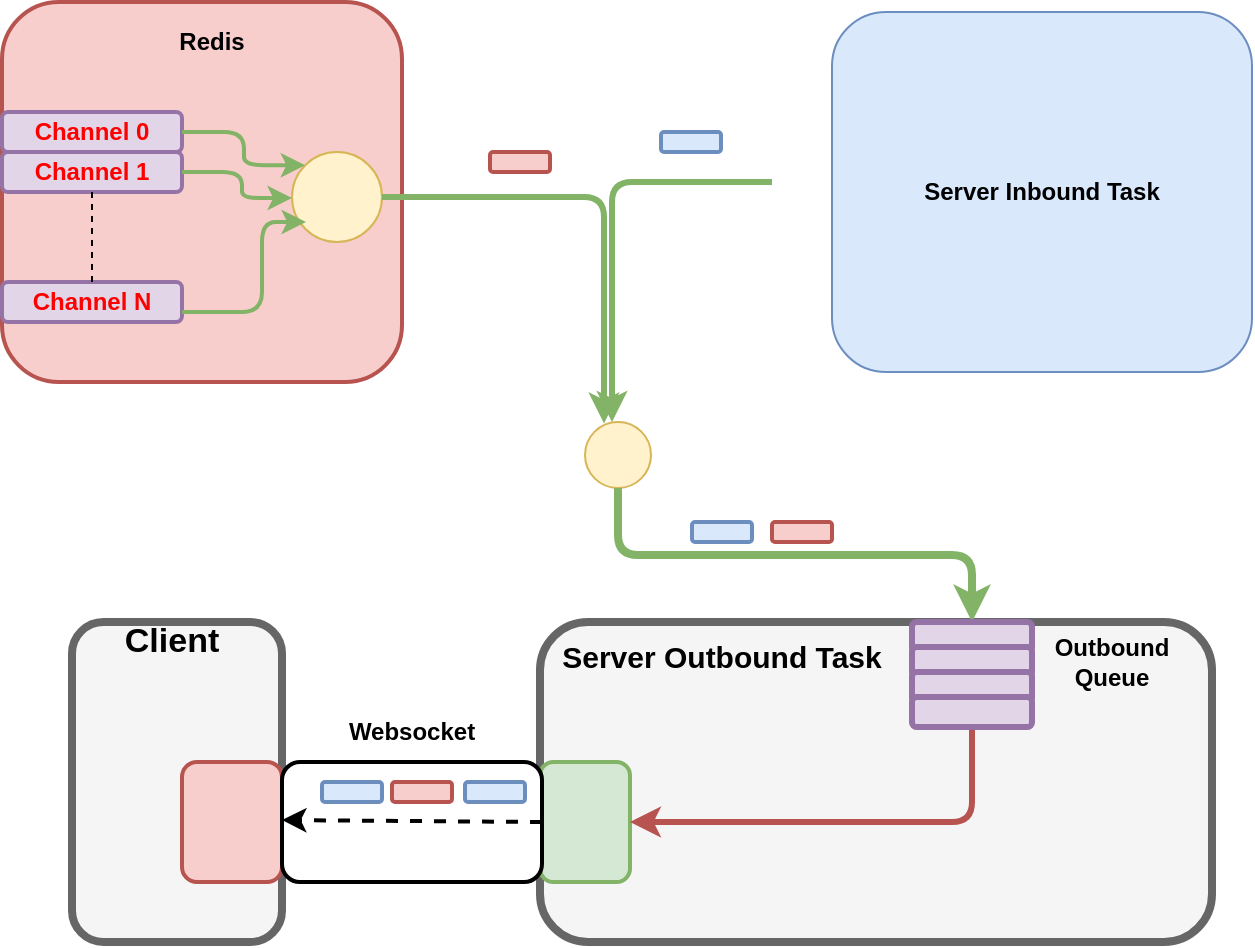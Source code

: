 <mxfile version="13.10.0" type="embed">
    <diagram id="-0s2P20uroi0EVau9qgd" name="Page-1">
        <mxGraphModel dx="1199" dy="1759" grid="1" gridSize="10" guides="1" tooltips="1" connect="1" arrows="1" fold="1" page="1" pageScale="1" pageWidth="850" pageHeight="1100" math="0" shadow="0">
            <root>
                <mxCell id="0"/>
                <mxCell id="1" parent="0"/>
                <mxCell id="TSie4cTHzgcR8lznAA3S-28" value="" style="rounded=1;whiteSpace=wrap;html=1;fillColor=#f8cecc;strokeColor=#b85450;strokeWidth=2;" parent="1" vertex="1">
                    <mxGeometry x="285" y="-230" width="200" height="190" as="geometry"/>
                </mxCell>
                <mxCell id="TSie4cTHzgcR8lznAA3S-13" value="" style="rounded=1;whiteSpace=wrap;html=1;fillColor=#f5f5f5;strokeColor=#666666;fontColor=#333333;strokeWidth=4;" parent="1" vertex="1">
                    <mxGeometry x="320" y="80" width="105" height="160" as="geometry"/>
                </mxCell>
                <mxCell id="l89OHFWNrWHoMT3OUBKf-10" value="" style="rounded=1;whiteSpace=wrap;html=1;strokeWidth=4;fillColor=#f5f5f5;strokeColor=#666666;fontColor=#333333;" parent="1" vertex="1">
                    <mxGeometry x="554" y="80" width="336" height="160" as="geometry"/>
                </mxCell>
                <mxCell id="l89OHFWNrWHoMT3OUBKf-13" value="&lt;b&gt;Server Inbound Task&lt;/b&gt;" style="rounded=1;whiteSpace=wrap;html=1;fillColor=#dae8fc;strokeColor=#6c8ebf;" parent="1" vertex="1">
                    <mxGeometry x="700" y="-225" width="210" height="180" as="geometry"/>
                </mxCell>
                <mxCell id="l89OHFWNrWHoMT3OUBKf-18" value="&lt;b&gt;Outbound Queue&lt;/b&gt;" style="text;html=1;strokeColor=none;fillColor=none;align=center;verticalAlign=middle;whiteSpace=wrap;rounded=0;" parent="1" vertex="1">
                    <mxGeometry x="800" y="85" width="80" height="30" as="geometry"/>
                </mxCell>
                <mxCell id="l89OHFWNrWHoMT3OUBKf-19" value="&lt;b&gt;&lt;font style=&quot;font-size: 15px&quot;&gt;Server Outbound Task&lt;/font&gt;&lt;/b&gt;" style="text;html=1;strokeColor=none;fillColor=none;align=center;verticalAlign=middle;whiteSpace=wrap;rounded=0;" parent="1" vertex="1">
                    <mxGeometry x="560" y="86.5" width="170" height="20" as="geometry"/>
                </mxCell>
                <mxCell id="TSie4cTHzgcR8lznAA3S-2" value="&lt;b&gt;&lt;font style=&quot;font-size: 17px&quot;&gt;Client&lt;/font&gt;&lt;/b&gt;" style="text;html=1;strokeColor=none;fillColor=none;align=center;verticalAlign=middle;whiteSpace=wrap;rounded=0;strokeWidth=2;" parent="1" vertex="1">
                    <mxGeometry x="350" y="80" width="40" height="20" as="geometry"/>
                </mxCell>
                <mxCell id="TSie4cTHzgcR8lznAA3S-27" value="&lt;font color=&quot;#ff0000&quot;&gt;&lt;b&gt;Channel N&lt;/b&gt;&lt;/font&gt;" style="rounded=1;whiteSpace=wrap;html=1;fillColor=#e1d5e7;strokeColor=#9673a6;strokeWidth=2;" parent="1" vertex="1">
                    <mxGeometry x="285" y="-90" width="90" height="20" as="geometry"/>
                </mxCell>
                <mxCell id="TSie4cTHzgcR8lznAA3S-29" value="&lt;b&gt;Redis&lt;/b&gt;" style="text;html=1;strokeColor=none;fillColor=none;align=center;verticalAlign=middle;whiteSpace=wrap;rounded=0;" parent="1" vertex="1">
                    <mxGeometry x="370" y="-220" width="40" height="20" as="geometry"/>
                </mxCell>
                <mxCell id="TSie4cTHzgcR8lznAA3S-31" value="" style="ellipse;whiteSpace=wrap;html=1;aspect=fixed;fillColor=#fff2cc;strokeColor=#d6b656;" parent="1" vertex="1">
                    <mxGeometry x="430" y="-155" width="45" height="45" as="geometry"/>
                </mxCell>
                <mxCell id="s7BTsAr3YuJHcux3Ynn8-1" value="&lt;font color=&quot;#ff0000&quot;&gt;&lt;b&gt;Channel 0&lt;/b&gt;&lt;/font&gt;" style="rounded=1;whiteSpace=wrap;html=1;fillColor=#e1d5e7;strokeColor=#9673a6;strokeWidth=2;" parent="1" vertex="1">
                    <mxGeometry x="285" y="-175" width="90" height="20" as="geometry"/>
                </mxCell>
                <mxCell id="s7BTsAr3YuJHcux3Ynn8-2" value="&lt;font color=&quot;#ff0000&quot;&gt;&lt;b&gt;Channel 1&lt;/b&gt;&lt;/font&gt;" style="rounded=1;whiteSpace=wrap;html=1;fillColor=#e1d5e7;strokeColor=#9673a6;strokeWidth=2;" parent="1" vertex="1">
                    <mxGeometry x="285" y="-155" width="90" height="20" as="geometry"/>
                </mxCell>
                <mxCell id="s7BTsAr3YuJHcux3Ynn8-3" value="" style="endArrow=none;dashed=1;html=1;exitX=0.5;exitY=1;exitDx=0;exitDy=0;entryX=0.5;entryY=0;entryDx=0;entryDy=0;" parent="1" source="s7BTsAr3YuJHcux3Ynn8-2" target="TSie4cTHzgcR8lznAA3S-27" edge="1">
                    <mxGeometry width="50" height="50" relative="1" as="geometry">
                        <mxPoint x="-325" y="280" as="sourcePoint"/>
                        <mxPoint x="-275" y="230" as="targetPoint"/>
                    </mxGeometry>
                </mxCell>
                <mxCell id="s7BTsAr3YuJHcux3Ynn8-5" value="" style="edgeStyle=elbowEdgeStyle;elbow=horizontal;endArrow=classic;html=1;exitX=1;exitY=0.5;exitDx=0;exitDy=0;entryX=0;entryY=0;entryDx=0;entryDy=0;strokeWidth=2;fillColor=#d5e8d4;strokeColor=#82b366;" parent="1" source="s7BTsAr3YuJHcux3Ynn8-1" target="TSie4cTHzgcR8lznAA3S-31" edge="1">
                    <mxGeometry width="50" height="50" relative="1" as="geometry">
                        <mxPoint x="-45" y="320" as="sourcePoint"/>
                        <mxPoint x="435" y="-125" as="targetPoint"/>
                        <Array as="points"/>
                    </mxGeometry>
                </mxCell>
                <mxCell id="s7BTsAr3YuJHcux3Ynn8-6" value="" style="edgeStyle=elbowEdgeStyle;elbow=horizontal;endArrow=classic;html=1;exitX=1;exitY=0.5;exitDx=0;exitDy=0;strokeWidth=2;fillColor=#d5e8d4;strokeColor=#82b366;" parent="1" source="s7BTsAr3YuJHcux3Ynn8-2" edge="1">
                    <mxGeometry width="50" height="50" relative="1" as="geometry">
                        <mxPoint x="385" y="-155" as="sourcePoint"/>
                        <mxPoint x="430" y="-132" as="targetPoint"/>
                        <Array as="points">
                            <mxPoint x="405" y="-145"/>
                        </Array>
                    </mxGeometry>
                </mxCell>
                <mxCell id="s7BTsAr3YuJHcux3Ynn8-7" value="" style="edgeStyle=elbowEdgeStyle;elbow=horizontal;endArrow=classic;html=1;exitX=1;exitY=0.75;exitDx=0;exitDy=0;strokeWidth=2;fillColor=#d5e8d4;strokeColor=#82b366;" parent="1" source="TSie4cTHzgcR8lznAA3S-27" edge="1">
                    <mxGeometry width="50" height="50" relative="1" as="geometry">
                        <mxPoint x="385" y="-135" as="sourcePoint"/>
                        <mxPoint x="437" y="-120" as="targetPoint"/>
                        <Array as="points">
                            <mxPoint x="415" y="-135"/>
                        </Array>
                    </mxGeometry>
                </mxCell>
                <mxCell id="s7BTsAr3YuJHcux3Ynn8-10" value="" style="rounded=1;whiteSpace=wrap;html=1;strokeWidth=2;fillColor=#d5e8d4;strokeColor=#82b366;" parent="1" vertex="1">
                    <mxGeometry x="554" y="150" width="45" height="60" as="geometry"/>
                </mxCell>
                <mxCell id="s7BTsAr3YuJHcux3Ynn8-11" value="" style="rounded=1;whiteSpace=wrap;html=1;strokeWidth=2;fillColor=#f8cecc;strokeColor=#b85450;" parent="1" vertex="1">
                    <mxGeometry x="375" y="150" width="50" height="60" as="geometry"/>
                </mxCell>
                <mxCell id="s7BTsAr3YuJHcux3Ynn8-14" value="" style="edgeStyle=elbowEdgeStyle;elbow=vertical;endArrow=classic;html=1;strokeWidth=3;exitX=0.5;exitY=1;exitDx=0;exitDy=0;fillColor=#f8cecc;strokeColor=#b85450;entryX=1;entryY=0.5;entryDx=0;entryDy=0;" parent="1" source="s7BTsAr3YuJHcux3Ynn8-12" target="s7BTsAr3YuJHcux3Ynn8-10" edge="1">
                    <mxGeometry width="50" height="50" relative="1" as="geometry">
                        <mxPoint x="254" y="520" as="sourcePoint"/>
                        <mxPoint x="624" y="180" as="targetPoint"/>
                        <Array as="points">
                            <mxPoint x="684" y="180"/>
                        </Array>
                    </mxGeometry>
                </mxCell>
                <mxCell id="s7BTsAr3YuJHcux3Ynn8-15" value="" style="ellipse;whiteSpace=wrap;html=1;aspect=fixed;fillColor=#fff2cc;strokeColor=#d6b656;" parent="1" vertex="1">
                    <mxGeometry x="576.5" y="-20" width="33" height="33" as="geometry"/>
                </mxCell>
                <mxCell id="s7BTsAr3YuJHcux3Ynn8-18" value="" style="rounded=1;whiteSpace=wrap;html=1;strokeWidth=2;" parent="1" vertex="1">
                    <mxGeometry x="425" y="150" width="130" height="60" as="geometry"/>
                </mxCell>
                <mxCell id="s7BTsAr3YuJHcux3Ynn8-19" value="" style="endArrow=classic;html=1;strokeWidth=2;entryX=1;entryY=0.619;entryDx=0;entryDy=0;entryPerimeter=0;dashed=1;exitX=1;exitY=0.5;exitDx=0;exitDy=0;" parent="1" source="s7BTsAr3YuJHcux3Ynn8-18" target="TSie4cTHzgcR8lznAA3S-13" edge="1">
                    <mxGeometry width="50" height="50" relative="1" as="geometry">
                        <mxPoint x="495" y="179" as="sourcePoint"/>
                        <mxPoint x="305" y="470" as="targetPoint"/>
                    </mxGeometry>
                </mxCell>
                <mxCell id="s7BTsAr3YuJHcux3Ynn8-20" value="" style="edgeStyle=elbowEdgeStyle;elbow=horizontal;endArrow=classic;html=1;exitX=1;exitY=0.5;exitDx=0;exitDy=0;strokeWidth=3;fillColor=#d5e8d4;strokeColor=#82b366;entryX=0.278;entryY=0.022;entryDx=0;entryDy=0;entryPerimeter=0;" parent="1" source="TSie4cTHzgcR8lznAA3S-31" target="s7BTsAr3YuJHcux3Ynn8-15" edge="1">
                    <mxGeometry width="50" height="50" relative="1" as="geometry">
                        <mxPoint x="385" y="-65" as="sourcePoint"/>
                        <mxPoint x="583" y="-23" as="targetPoint"/>
                        <Array as="points">
                            <mxPoint x="586" y="-70"/>
                        </Array>
                    </mxGeometry>
                </mxCell>
                <mxCell id="s7BTsAr3YuJHcux3Ynn8-21" value="" style="edgeStyle=elbowEdgeStyle;elbow=horizontal;endArrow=classic;html=1;strokeWidth=3;fillColor=#d5e8d4;strokeColor=#82b366;" parent="1" edge="1">
                    <mxGeometry width="50" height="50" relative="1" as="geometry">
                        <mxPoint x="670" y="-140" as="sourcePoint"/>
                        <mxPoint x="590" y="-20" as="targetPoint"/>
                        <Array as="points">
                            <mxPoint x="590" y="-80"/>
                        </Array>
                    </mxGeometry>
                </mxCell>
                <mxCell id="s7BTsAr3YuJHcux3Ynn8-24" value="&lt;b&gt;Websocket&lt;/b&gt;" style="text;html=1;strokeColor=none;fillColor=none;align=center;verticalAlign=middle;whiteSpace=wrap;rounded=0;dashed=1;" parent="1" vertex="1">
                    <mxGeometry x="470" y="125" width="40" height="20" as="geometry"/>
                </mxCell>
                <mxCell id="s7BTsAr3YuJHcux3Ynn8-25" value="" style="rounded=1;whiteSpace=wrap;html=1;strokeWidth=2;fillColor=#dae8fc;strokeColor=#6c8ebf;" parent="1" vertex="1">
                    <mxGeometry x="445" y="160" width="30" height="10" as="geometry"/>
                </mxCell>
                <mxCell id="s7BTsAr3YuJHcux3Ynn8-27" value="" style="rounded=1;whiteSpace=wrap;html=1;strokeWidth=2;fillColor=#f8cecc;strokeColor=#b85450;" parent="1" vertex="1">
                    <mxGeometry x="480" y="160" width="30" height="10" as="geometry"/>
                </mxCell>
                <mxCell id="s7BTsAr3YuJHcux3Ynn8-28" value="" style="rounded=1;whiteSpace=wrap;html=1;strokeWidth=2;fillColor=#dae8fc;strokeColor=#6c8ebf;" parent="1" vertex="1">
                    <mxGeometry x="516.5" y="160" width="30" height="10" as="geometry"/>
                </mxCell>
                <mxCell id="s7BTsAr3YuJHcux3Ynn8-31" value="" style="edgeStyle=elbowEdgeStyle;elbow=vertical;endArrow=classic;html=1;strokeWidth=4;exitX=0.5;exitY=1;exitDx=0;exitDy=0;fillColor=#d5e8d4;strokeColor=#82b366;entryX=0.5;entryY=0;entryDx=0;entryDy=0;" parent="1" source="s7BTsAr3YuJHcux3Ynn8-15" target="l89OHFWNrWHoMT3OUBKf-4" edge="1">
                    <mxGeometry width="50" height="50" relative="1" as="geometry">
                        <mxPoint x="280" y="310" as="sourcePoint"/>
                        <mxPoint x="777" y="82" as="targetPoint"/>
                    </mxGeometry>
                </mxCell>
                <mxCell id="s7BTsAr3YuJHcux3Ynn8-36" value="" style="rounded=1;whiteSpace=wrap;html=1;strokeWidth=2;fillColor=#dae8fc;strokeColor=#6c8ebf;" parent="1" vertex="1">
                    <mxGeometry x="614.5" y="-165" width="30" height="10" as="geometry"/>
                </mxCell>
                <mxCell id="s7BTsAr3YuJHcux3Ynn8-37" value="" style="rounded=1;whiteSpace=wrap;html=1;strokeWidth=2;fillColor=#f8cecc;strokeColor=#b85450;" parent="1" vertex="1">
                    <mxGeometry x="529" y="-155" width="30" height="10" as="geometry"/>
                </mxCell>
                <mxCell id="s7BTsAr3YuJHcux3Ynn8-40" value="" style="rounded=1;whiteSpace=wrap;html=1;strokeWidth=2;fillColor=#dae8fc;strokeColor=#6c8ebf;" parent="1" vertex="1">
                    <mxGeometry x="630" y="30" width="30" height="10" as="geometry"/>
                </mxCell>
                <mxCell id="s7BTsAr3YuJHcux3Ynn8-41" value="" style="rounded=1;whiteSpace=wrap;html=1;strokeWidth=2;fillColor=#f8cecc;strokeColor=#b85450;" parent="1" vertex="1">
                    <mxGeometry x="670" y="30" width="30" height="10" as="geometry"/>
                </mxCell>
                <mxCell id="s7BTsAr3YuJHcux3Ynn8-42" value="" style="group" parent="1" vertex="1" connectable="0">
                    <mxGeometry x="740" y="80" width="60" height="52.5" as="geometry"/>
                </mxCell>
                <mxCell id="l89OHFWNrWHoMT3OUBKf-4" value="" style="rounded=1;whiteSpace=wrap;html=1;fillColor=#e1d5e7;strokeColor=#9673a6;strokeWidth=3;" parent="s7BTsAr3YuJHcux3Ynn8-42" vertex="1">
                    <mxGeometry width="60" height="15" as="geometry"/>
                </mxCell>
                <mxCell id="l89OHFWNrWHoMT3OUBKf-5" value="" style="rounded=1;whiteSpace=wrap;html=1;fillColor=#e1d5e7;strokeColor=#9673a6;strokeWidth=3;" parent="s7BTsAr3YuJHcux3Ynn8-42" vertex="1">
                    <mxGeometry y="12.5" width="60" height="15" as="geometry"/>
                </mxCell>
                <mxCell id="l89OHFWNrWHoMT3OUBKf-6" value="" style="rounded=1;whiteSpace=wrap;html=1;fillColor=#e1d5e7;strokeColor=#9673a6;strokeWidth=3;" parent="s7BTsAr3YuJHcux3Ynn8-42" vertex="1">
                    <mxGeometry y="25" width="60" height="15" as="geometry"/>
                </mxCell>
                <mxCell id="s7BTsAr3YuJHcux3Ynn8-12" value="" style="rounded=1;whiteSpace=wrap;html=1;fillColor=#e1d5e7;strokeColor=#9673a6;strokeWidth=3;" parent="s7BTsAr3YuJHcux3Ynn8-42" vertex="1">
                    <mxGeometry y="37.5" width="60" height="15" as="geometry"/>
                </mxCell>
            </root>
        </mxGraphModel>
    </diagram>
</mxfile>